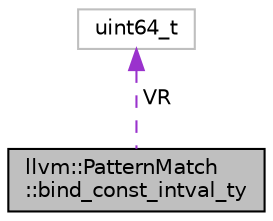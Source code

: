 digraph "llvm::PatternMatch::bind_const_intval_ty"
{
 // LATEX_PDF_SIZE
  bgcolor="transparent";
  edge [fontname="Helvetica",fontsize="10",labelfontname="Helvetica",labelfontsize="10"];
  node [fontname="Helvetica",fontsize="10",shape=record];
  Node1 [label="llvm::PatternMatch\l::bind_const_intval_ty",height=0.2,width=0.4,color="black", fillcolor="grey75", style="filled", fontcolor="black",tooltip=" "];
  Node2 -> Node1 [dir="back",color="darkorchid3",fontsize="10",style="dashed",label=" VR" ,fontname="Helvetica"];
  Node2 [label="uint64_t",height=0.2,width=0.4,color="grey75",tooltip=" "];
}
